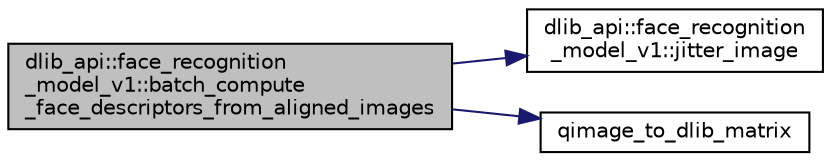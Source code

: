 digraph "dlib_api::face_recognition_model_v1::batch_compute_face_descriptors_from_aligned_images"
{
 // LATEX_PDF_SIZE
  edge [fontname="Helvetica",fontsize="10",labelfontname="Helvetica",labelfontsize="10"];
  node [fontname="Helvetica",fontsize="10",shape=record];
  rankdir="LR";
  Node1 [label="dlib_api::face_recognition\l_model_v1::batch_compute\l_face_descriptors_from_aligned_images",height=0.2,width=0.4,color="black", fillcolor="grey75", style="filled", fontcolor="black",tooltip=" "];
  Node1 -> Node2 [color="midnightblue",fontsize="10",style="solid",fontname="Helvetica"];
  Node2 [label="dlib_api::face_recognition\l_model_v1::jitter_image",height=0.2,width=0.4,color="black", fillcolor="white", style="filled",URL="$classdlib__api_1_1face__recognition__model__v1.html#af4eeb686d4acd78e42bb0e563e3e689f",tooltip=" "];
  Node1 -> Node3 [color="midnightblue",fontsize="10",style="solid",fontname="Helvetica"];
  Node3 [label="qimage_to_dlib_matrix",height=0.2,width=0.4,color="black", fillcolor="white", style="filled",URL="$helpers_8cpp.html#a837202d0722017acc40b678d441368e3",tooltip=" "];
}

